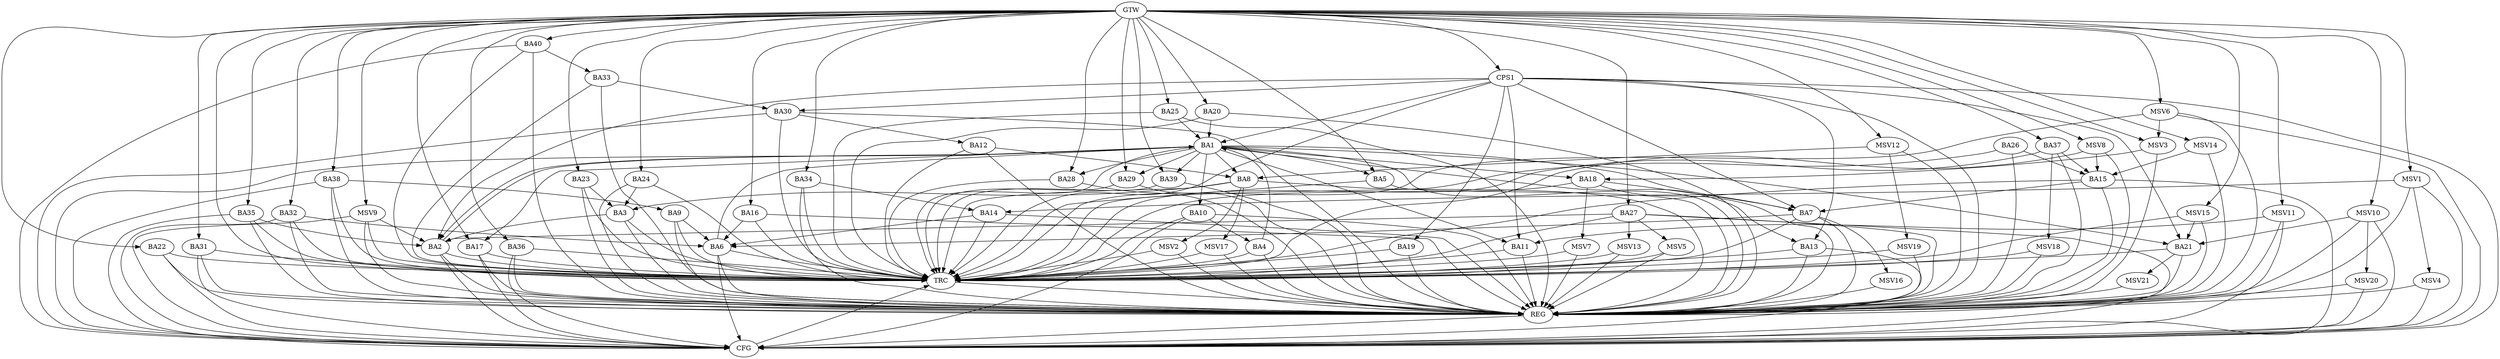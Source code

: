 strict digraph G {
  BA1 [ label="BA1" ];
  BA2 [ label="BA2" ];
  BA3 [ label="BA3" ];
  BA4 [ label="BA4" ];
  BA5 [ label="BA5" ];
  BA6 [ label="BA6" ];
  BA7 [ label="BA7" ];
  BA8 [ label="BA8" ];
  BA9 [ label="BA9" ];
  BA10 [ label="BA10" ];
  BA11 [ label="BA11" ];
  BA12 [ label="BA12" ];
  BA13 [ label="BA13" ];
  BA14 [ label="BA14" ];
  BA15 [ label="BA15" ];
  BA16 [ label="BA16" ];
  BA17 [ label="BA17" ];
  BA18 [ label="BA18" ];
  BA19 [ label="BA19" ];
  BA20 [ label="BA20" ];
  BA21 [ label="BA21" ];
  BA22 [ label="BA22" ];
  BA23 [ label="BA23" ];
  BA24 [ label="BA24" ];
  BA25 [ label="BA25" ];
  BA26 [ label="BA26" ];
  BA27 [ label="BA27" ];
  BA28 [ label="BA28" ];
  BA29 [ label="BA29" ];
  BA30 [ label="BA30" ];
  BA31 [ label="BA31" ];
  BA32 [ label="BA32" ];
  BA33 [ label="BA33" ];
  BA34 [ label="BA34" ];
  BA35 [ label="BA35" ];
  BA36 [ label="BA36" ];
  BA37 [ label="BA37" ];
  BA38 [ label="BA38" ];
  BA39 [ label="BA39" ];
  BA40 [ label="BA40" ];
  CPS1 [ label="CPS1" ];
  GTW [ label="GTW" ];
  REG [ label="REG" ];
  CFG [ label="CFG" ];
  TRC [ label="TRC" ];
  MSV1 [ label="MSV1" ];
  MSV2 [ label="MSV2" ];
  MSV3 [ label="MSV3" ];
  MSV4 [ label="MSV4" ];
  MSV5 [ label="MSV5" ];
  MSV6 [ label="MSV6" ];
  MSV7 [ label="MSV7" ];
  MSV8 [ label="MSV8" ];
  MSV9 [ label="MSV9" ];
  MSV10 [ label="MSV10" ];
  MSV11 [ label="MSV11" ];
  MSV12 [ label="MSV12" ];
  MSV13 [ label="MSV13" ];
  MSV14 [ label="MSV14" ];
  MSV15 [ label="MSV15" ];
  MSV16 [ label="MSV16" ];
  MSV17 [ label="MSV17" ];
  MSV18 [ label="MSV18" ];
  MSV19 [ label="MSV19" ];
  MSV20 [ label="MSV20" ];
  MSV21 [ label="MSV21" ];
  BA1 -> BA2;
  BA2 -> BA1;
  BA3 -> BA2;
  BA4 -> BA1;
  BA6 -> BA1;
  BA7 -> BA6;
  BA8 -> BA3;
  BA9 -> BA6;
  BA10 -> BA4;
  BA12 -> BA8;
  BA14 -> BA6;
  BA15 -> BA7;
  BA16 -> BA6;
  BA18 -> BA7;
  BA20 -> BA1;
  BA23 -> BA3;
  BA24 -> BA3;
  BA25 -> BA1;
  BA26 -> BA15;
  BA27 -> BA2;
  BA30 -> BA12;
  BA32 -> BA6;
  BA33 -> BA30;
  BA34 -> BA14;
  BA35 -> BA2;
  BA37 -> BA15;
  BA38 -> BA9;
  BA40 -> BA33;
  CPS1 -> BA13;
  CPS1 -> BA7;
  CPS1 -> BA2;
  CPS1 -> BA30;
  CPS1 -> BA11;
  CPS1 -> BA19;
  CPS1 -> BA1;
  CPS1 -> BA21;
  GTW -> BA5;
  GTW -> BA16;
  GTW -> BA17;
  GTW -> BA20;
  GTW -> BA22;
  GTW -> BA23;
  GTW -> BA24;
  GTW -> BA25;
  GTW -> BA27;
  GTW -> BA28;
  GTW -> BA29;
  GTW -> BA31;
  GTW -> BA32;
  GTW -> BA34;
  GTW -> BA35;
  GTW -> BA36;
  GTW -> BA37;
  GTW -> BA38;
  GTW -> BA39;
  GTW -> BA40;
  GTW -> CPS1;
  BA1 -> REG;
  BA2 -> REG;
  BA3 -> REG;
  BA4 -> REG;
  BA5 -> REG;
  BA6 -> REG;
  BA7 -> REG;
  BA8 -> REG;
  BA9 -> REG;
  BA10 -> REG;
  BA11 -> REG;
  BA12 -> REG;
  BA13 -> REG;
  BA14 -> REG;
  BA15 -> REG;
  BA16 -> REG;
  BA17 -> REG;
  BA18 -> REG;
  BA19 -> REG;
  BA20 -> REG;
  BA21 -> REG;
  BA22 -> REG;
  BA23 -> REG;
  BA24 -> REG;
  BA25 -> REG;
  BA26 -> REG;
  BA27 -> REG;
  BA28 -> REG;
  BA29 -> REG;
  BA30 -> REG;
  BA31 -> REG;
  BA32 -> REG;
  BA33 -> REG;
  BA34 -> REG;
  BA35 -> REG;
  BA36 -> REG;
  BA37 -> REG;
  BA38 -> REG;
  BA39 -> REG;
  BA40 -> REG;
  CPS1 -> REG;
  BA17 -> CFG;
  BA27 -> CFG;
  BA6 -> CFG;
  BA30 -> CFG;
  BA32 -> CFG;
  BA2 -> CFG;
  BA15 -> CFG;
  BA22 -> CFG;
  BA36 -> CFG;
  BA35 -> CFG;
  BA13 -> CFG;
  BA10 -> CFG;
  BA40 -> CFG;
  BA1 -> CFG;
  BA31 -> CFG;
  CPS1 -> CFG;
  BA38 -> CFG;
  REG -> CFG;
  BA1 -> TRC;
  BA2 -> TRC;
  BA3 -> TRC;
  BA4 -> TRC;
  BA5 -> TRC;
  BA6 -> TRC;
  BA7 -> TRC;
  BA8 -> TRC;
  BA9 -> TRC;
  BA10 -> TRC;
  BA11 -> TRC;
  BA12 -> TRC;
  BA13 -> TRC;
  BA14 -> TRC;
  BA15 -> TRC;
  BA16 -> TRC;
  BA17 -> TRC;
  BA18 -> TRC;
  BA19 -> TRC;
  BA20 -> TRC;
  BA21 -> TRC;
  BA22 -> TRC;
  BA23 -> TRC;
  BA24 -> TRC;
  BA25 -> TRC;
  BA26 -> TRC;
  BA27 -> TRC;
  BA28 -> TRC;
  BA29 -> TRC;
  BA30 -> TRC;
  BA31 -> TRC;
  BA32 -> TRC;
  BA33 -> TRC;
  BA34 -> TRC;
  BA35 -> TRC;
  BA36 -> TRC;
  BA37 -> TRC;
  BA38 -> TRC;
  BA39 -> TRC;
  BA40 -> TRC;
  CPS1 -> TRC;
  GTW -> TRC;
  CFG -> TRC;
  TRC -> REG;
  BA1 -> BA11;
  BA1 -> BA28;
  BA1 -> BA10;
  BA1 -> BA39;
  BA1 -> BA13;
  BA1 -> BA17;
  BA1 -> BA21;
  BA1 -> BA7;
  BA1 -> BA8;
  BA1 -> BA18;
  BA1 -> BA29;
  BA1 -> BA5;
  MSV1 -> BA14;
  GTW -> MSV1;
  MSV1 -> REG;
  MSV1 -> CFG;
  BA8 -> MSV2;
  MSV2 -> REG;
  MSV2 -> TRC;
  MSV3 -> BA18;
  GTW -> MSV3;
  MSV3 -> REG;
  MSV1 -> MSV4;
  MSV4 -> REG;
  MSV4 -> CFG;
  BA27 -> MSV5;
  MSV5 -> REG;
  MSV5 -> TRC;
  MSV6 -> MSV3;
  GTW -> MSV6;
  MSV6 -> REG;
  MSV6 -> TRC;
  MSV6 -> CFG;
  BA18 -> MSV7;
  MSV7 -> REG;
  MSV7 -> TRC;
  MSV8 -> BA15;
  GTW -> MSV8;
  MSV8 -> REG;
  MSV8 -> TRC;
  MSV9 -> BA2;
  GTW -> MSV9;
  MSV9 -> REG;
  MSV9 -> TRC;
  MSV9 -> CFG;
  MSV10 -> BA21;
  GTW -> MSV10;
  MSV10 -> REG;
  MSV10 -> CFG;
  MSV11 -> BA11;
  GTW -> MSV11;
  MSV11 -> REG;
  MSV11 -> CFG;
  MSV12 -> BA8;
  GTW -> MSV12;
  MSV12 -> REG;
  BA27 -> MSV13;
  MSV13 -> REG;
  MSV13 -> TRC;
  MSV14 -> BA15;
  GTW -> MSV14;
  MSV14 -> REG;
  MSV15 -> BA21;
  GTW -> MSV15;
  MSV15 -> REG;
  MSV15 -> TRC;
  BA7 -> MSV16;
  MSV16 -> REG;
  BA8 -> MSV17;
  MSV17 -> REG;
  MSV17 -> TRC;
  BA37 -> MSV18;
  MSV18 -> REG;
  MSV18 -> TRC;
  MSV12 -> MSV19;
  MSV19 -> REG;
  MSV19 -> TRC;
  MSV10 -> MSV20;
  MSV20 -> REG;
  MSV20 -> CFG;
  BA21 -> MSV21;
  MSV21 -> REG;
}
